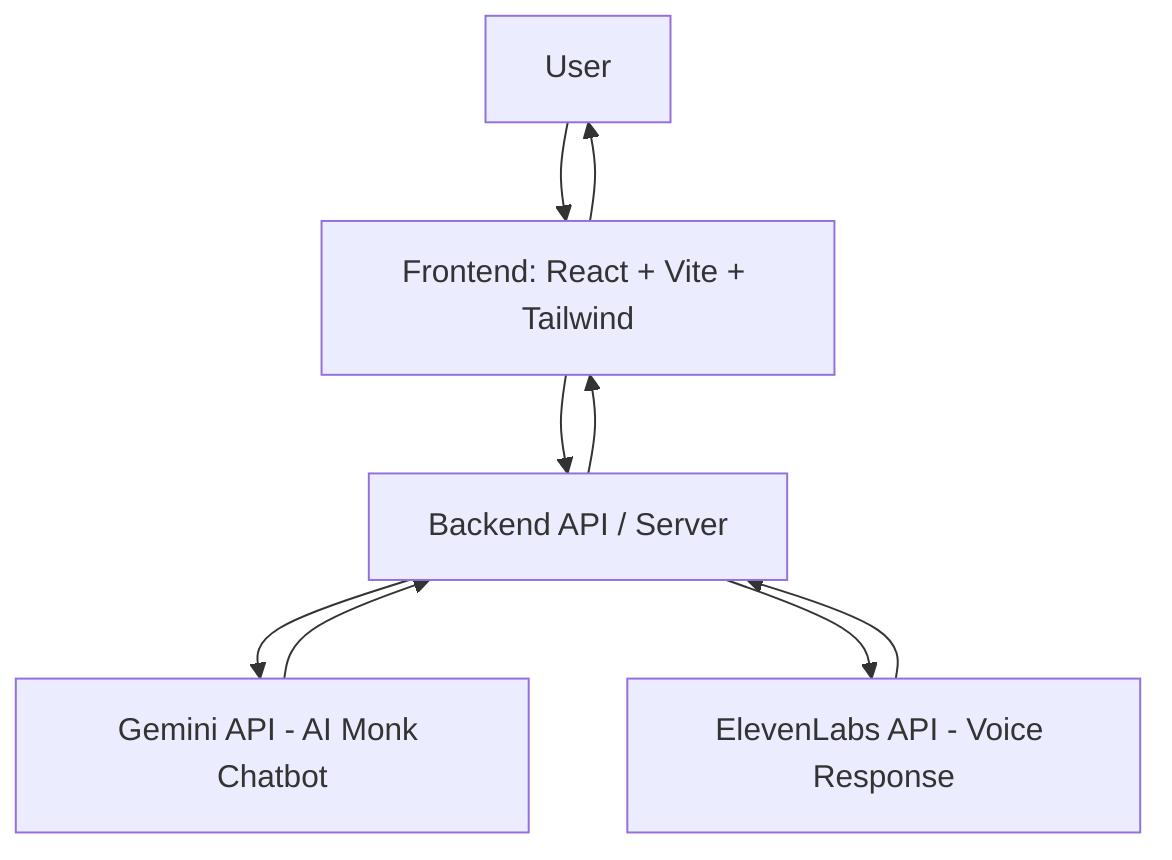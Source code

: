 flowchart TD
    A[User] --> B[Frontend: React + Vite + Tailwind]
    B --> C[Backend API / Server]
    C --> D[Gemini API - AI Monk Chatbot]
    C --> E[ElevenLabs API - Voice Response]
    D --> C
    E --> C
    C --> B
    B --> A